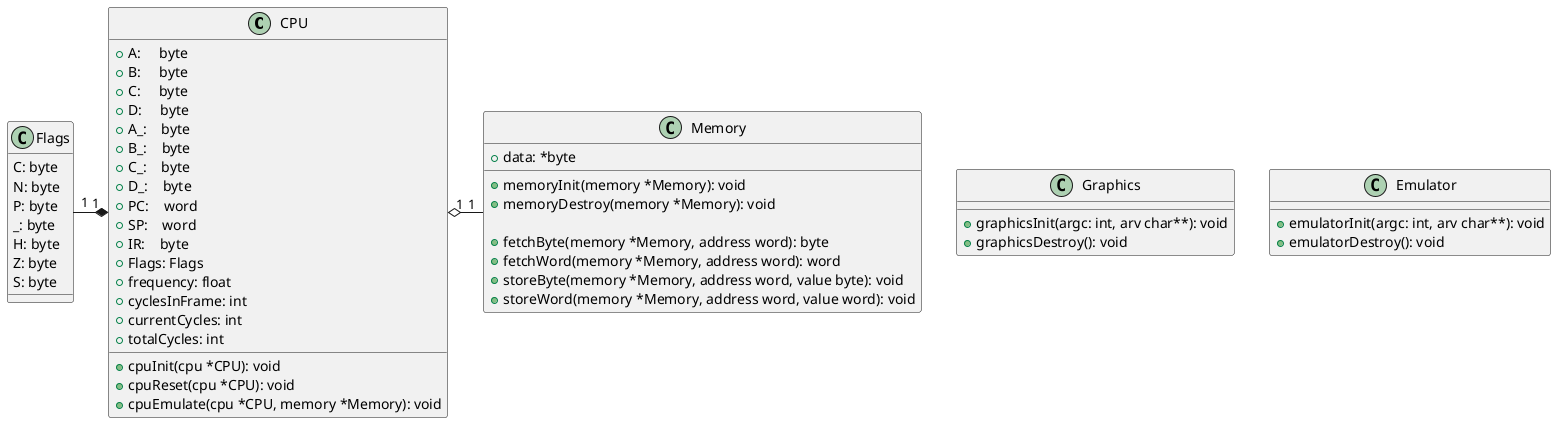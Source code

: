@startuml

class CPU
{
    +A:     byte
    +B:     byte
    +C:     byte
    +D:     byte
    +A_:    byte
    +B_:    byte
    +C_:    byte
    +D_:    byte
    +PC:    word
    +SP:    word
    +IR:    byte
    +Flags: Flags
    +frequency: float
    +cyclesInFrame: int
    +currentCycles: int
    +totalCycles: int

    +cpuInit(cpu *CPU): void
    +cpuReset(cpu *CPU): void
    +cpuEmulate(cpu *CPU, memory *Memory): void
}

class Flags
{
    C: byte
    N: byte
    P: byte
    _: byte
    H: byte
    Z: byte
    S: byte
}

class Memory
{
    +data: *byte

    +memoryInit(memory *Memory): void
    +memoryDestroy(memory *Memory): void

    +fetchByte(memory *Memory, address word): byte
    +fetchWord(memory *Memory, address word): word
    +storeByte(memory *Memory, address word, value byte): void
    +storeWord(memory *Memory, address word, value word): void
}

class Graphics
{
    +graphicsInit(argc: int, arv char**): void
    +graphicsDestroy(): void
}

class Emulator
{
    +emulatorInit(argc: int, arv char**): void
    +emulatorDestroy(): void
}

CPU "1" *-left- "1" Flags
CPU "1" o-right- "1" Memory


@enduml